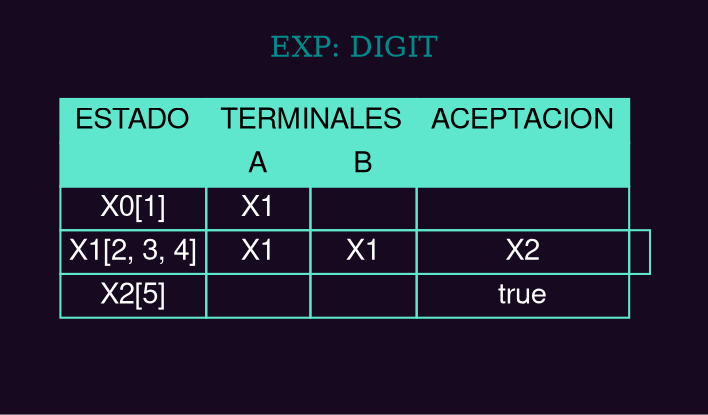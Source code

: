 digraph G {

    fontcolor="cyan4"
    bgcolor="#170920"
    node [fontname="Helvetica,Arial,sans-serif", shape=none, ordering="in"]
    label=" "

    subgraph cluster01{
        color="#170920"
        label="EXP: DIGIT"
        n0 [label = <
                <table border="0" cellspacing="0" cellborder="1" color="#5ee7cd">
                    <tr>
                    <td  align="center" bgcolor="#5ee7cd"><font color="black"> ESTADO </font></td>
                    <td  colspan="2" align="center" bgcolor="#5ee7cd"><font color="black"> TERMINALES </font></td>
                    <td  align="center" bgcolor="#5ee7cd"><font color="black"> ACEPTACION </font></td>
                    </tr>
                    <tr>
                    <td  align="center" bgcolor="#5ee7cd"><font color="black">  </font></td>
                    <td  align="center" bgcolor="#5ee7cd"><font color="black">A</font></td>
                    <td  align="center" bgcolor="#5ee7cd"><font color="black">B</font></td>
                    <td  align="center" bgcolor="#5ee7cd"><font color="black">  </font></td>
                    </tr>
<tr>
                    <td><font color="white" align="center">X0[1]</font></td>
                    <td align="center"><font color="white">X1</font></td>
                    <td align="center"><font color="white"> </font></td>
                    <td ><font color="white" align="center"> </font></td>
                    </tr><tr>
                    <td><font color="white" align="center">X1[2, 3, 4]</font></td>
                    <td align="center"><font color="white">X1</font></td>
                    <td align="center"><font color="white">X1</font></td>
                    <td align="center"><font color="white">X2</font></td>
                    <td ><font color="white" align="center"> </font></td>
                    </tr><tr>
                    <td><font color="white" align="center">X2[5]</font></td>
                    <td align="center"><font color="white"> </font></td>
                    <td align="center"><font color="white"> </font></td>
                    <td ><font color="white" align="center">true</font></td>
                    </tr>                </table>
        > ] ; 
    }
}
